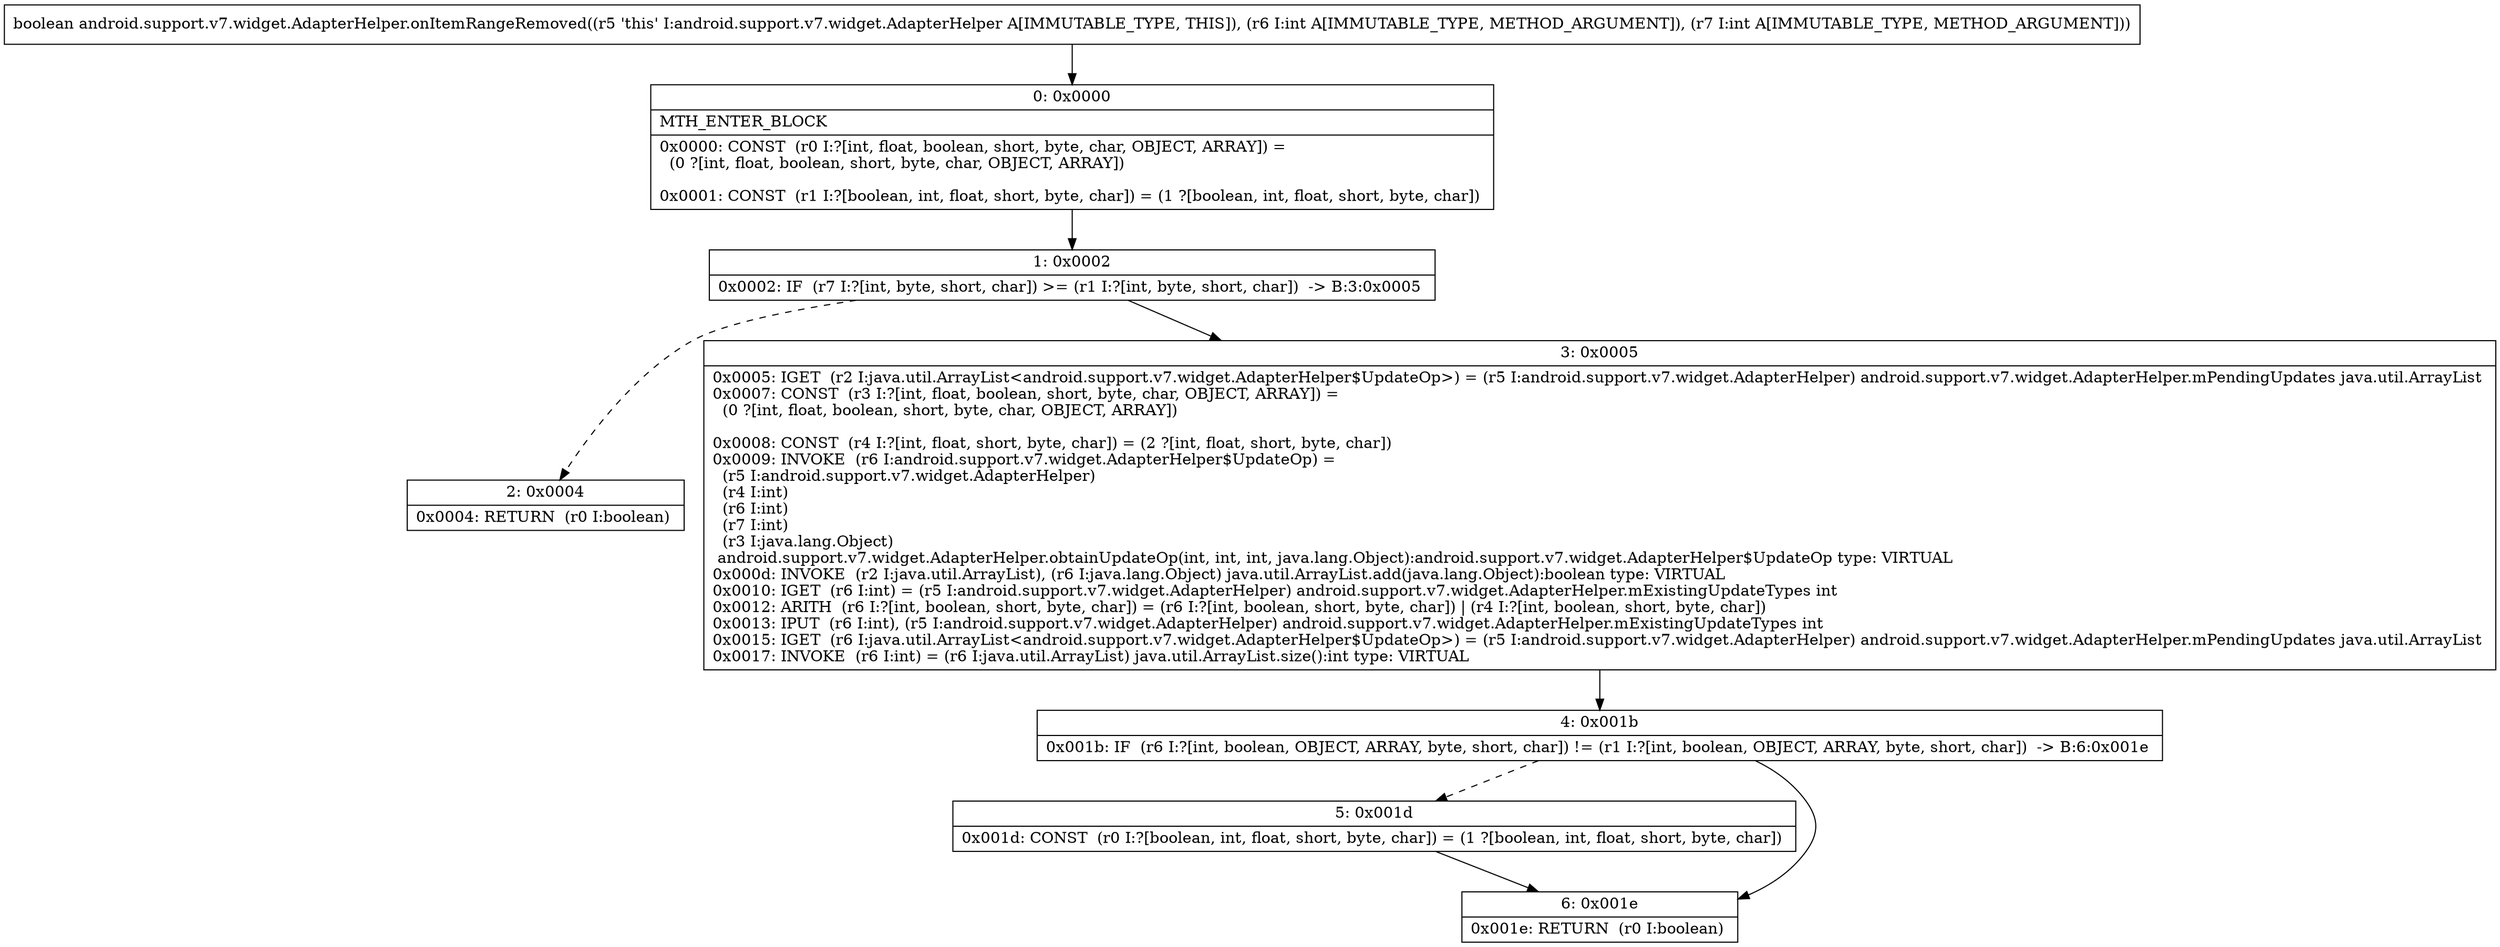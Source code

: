 digraph "CFG forandroid.support.v7.widget.AdapterHelper.onItemRangeRemoved(II)Z" {
Node_0 [shape=record,label="{0\:\ 0x0000|MTH_ENTER_BLOCK\l|0x0000: CONST  (r0 I:?[int, float, boolean, short, byte, char, OBJECT, ARRAY]) = \l  (0 ?[int, float, boolean, short, byte, char, OBJECT, ARRAY])\l \l0x0001: CONST  (r1 I:?[boolean, int, float, short, byte, char]) = (1 ?[boolean, int, float, short, byte, char]) \l}"];
Node_1 [shape=record,label="{1\:\ 0x0002|0x0002: IF  (r7 I:?[int, byte, short, char]) \>= (r1 I:?[int, byte, short, char])  \-\> B:3:0x0005 \l}"];
Node_2 [shape=record,label="{2\:\ 0x0004|0x0004: RETURN  (r0 I:boolean) \l}"];
Node_3 [shape=record,label="{3\:\ 0x0005|0x0005: IGET  (r2 I:java.util.ArrayList\<android.support.v7.widget.AdapterHelper$UpdateOp\>) = (r5 I:android.support.v7.widget.AdapterHelper) android.support.v7.widget.AdapterHelper.mPendingUpdates java.util.ArrayList \l0x0007: CONST  (r3 I:?[int, float, boolean, short, byte, char, OBJECT, ARRAY]) = \l  (0 ?[int, float, boolean, short, byte, char, OBJECT, ARRAY])\l \l0x0008: CONST  (r4 I:?[int, float, short, byte, char]) = (2 ?[int, float, short, byte, char]) \l0x0009: INVOKE  (r6 I:android.support.v7.widget.AdapterHelper$UpdateOp) = \l  (r5 I:android.support.v7.widget.AdapterHelper)\l  (r4 I:int)\l  (r6 I:int)\l  (r7 I:int)\l  (r3 I:java.lang.Object)\l android.support.v7.widget.AdapterHelper.obtainUpdateOp(int, int, int, java.lang.Object):android.support.v7.widget.AdapterHelper$UpdateOp type: VIRTUAL \l0x000d: INVOKE  (r2 I:java.util.ArrayList), (r6 I:java.lang.Object) java.util.ArrayList.add(java.lang.Object):boolean type: VIRTUAL \l0x0010: IGET  (r6 I:int) = (r5 I:android.support.v7.widget.AdapterHelper) android.support.v7.widget.AdapterHelper.mExistingUpdateTypes int \l0x0012: ARITH  (r6 I:?[int, boolean, short, byte, char]) = (r6 I:?[int, boolean, short, byte, char]) \| (r4 I:?[int, boolean, short, byte, char]) \l0x0013: IPUT  (r6 I:int), (r5 I:android.support.v7.widget.AdapterHelper) android.support.v7.widget.AdapterHelper.mExistingUpdateTypes int \l0x0015: IGET  (r6 I:java.util.ArrayList\<android.support.v7.widget.AdapterHelper$UpdateOp\>) = (r5 I:android.support.v7.widget.AdapterHelper) android.support.v7.widget.AdapterHelper.mPendingUpdates java.util.ArrayList \l0x0017: INVOKE  (r6 I:int) = (r6 I:java.util.ArrayList) java.util.ArrayList.size():int type: VIRTUAL \l}"];
Node_4 [shape=record,label="{4\:\ 0x001b|0x001b: IF  (r6 I:?[int, boolean, OBJECT, ARRAY, byte, short, char]) != (r1 I:?[int, boolean, OBJECT, ARRAY, byte, short, char])  \-\> B:6:0x001e \l}"];
Node_5 [shape=record,label="{5\:\ 0x001d|0x001d: CONST  (r0 I:?[boolean, int, float, short, byte, char]) = (1 ?[boolean, int, float, short, byte, char]) \l}"];
Node_6 [shape=record,label="{6\:\ 0x001e|0x001e: RETURN  (r0 I:boolean) \l}"];
MethodNode[shape=record,label="{boolean android.support.v7.widget.AdapterHelper.onItemRangeRemoved((r5 'this' I:android.support.v7.widget.AdapterHelper A[IMMUTABLE_TYPE, THIS]), (r6 I:int A[IMMUTABLE_TYPE, METHOD_ARGUMENT]), (r7 I:int A[IMMUTABLE_TYPE, METHOD_ARGUMENT])) }"];
MethodNode -> Node_0;
Node_0 -> Node_1;
Node_1 -> Node_2[style=dashed];
Node_1 -> Node_3;
Node_3 -> Node_4;
Node_4 -> Node_5[style=dashed];
Node_4 -> Node_6;
Node_5 -> Node_6;
}

